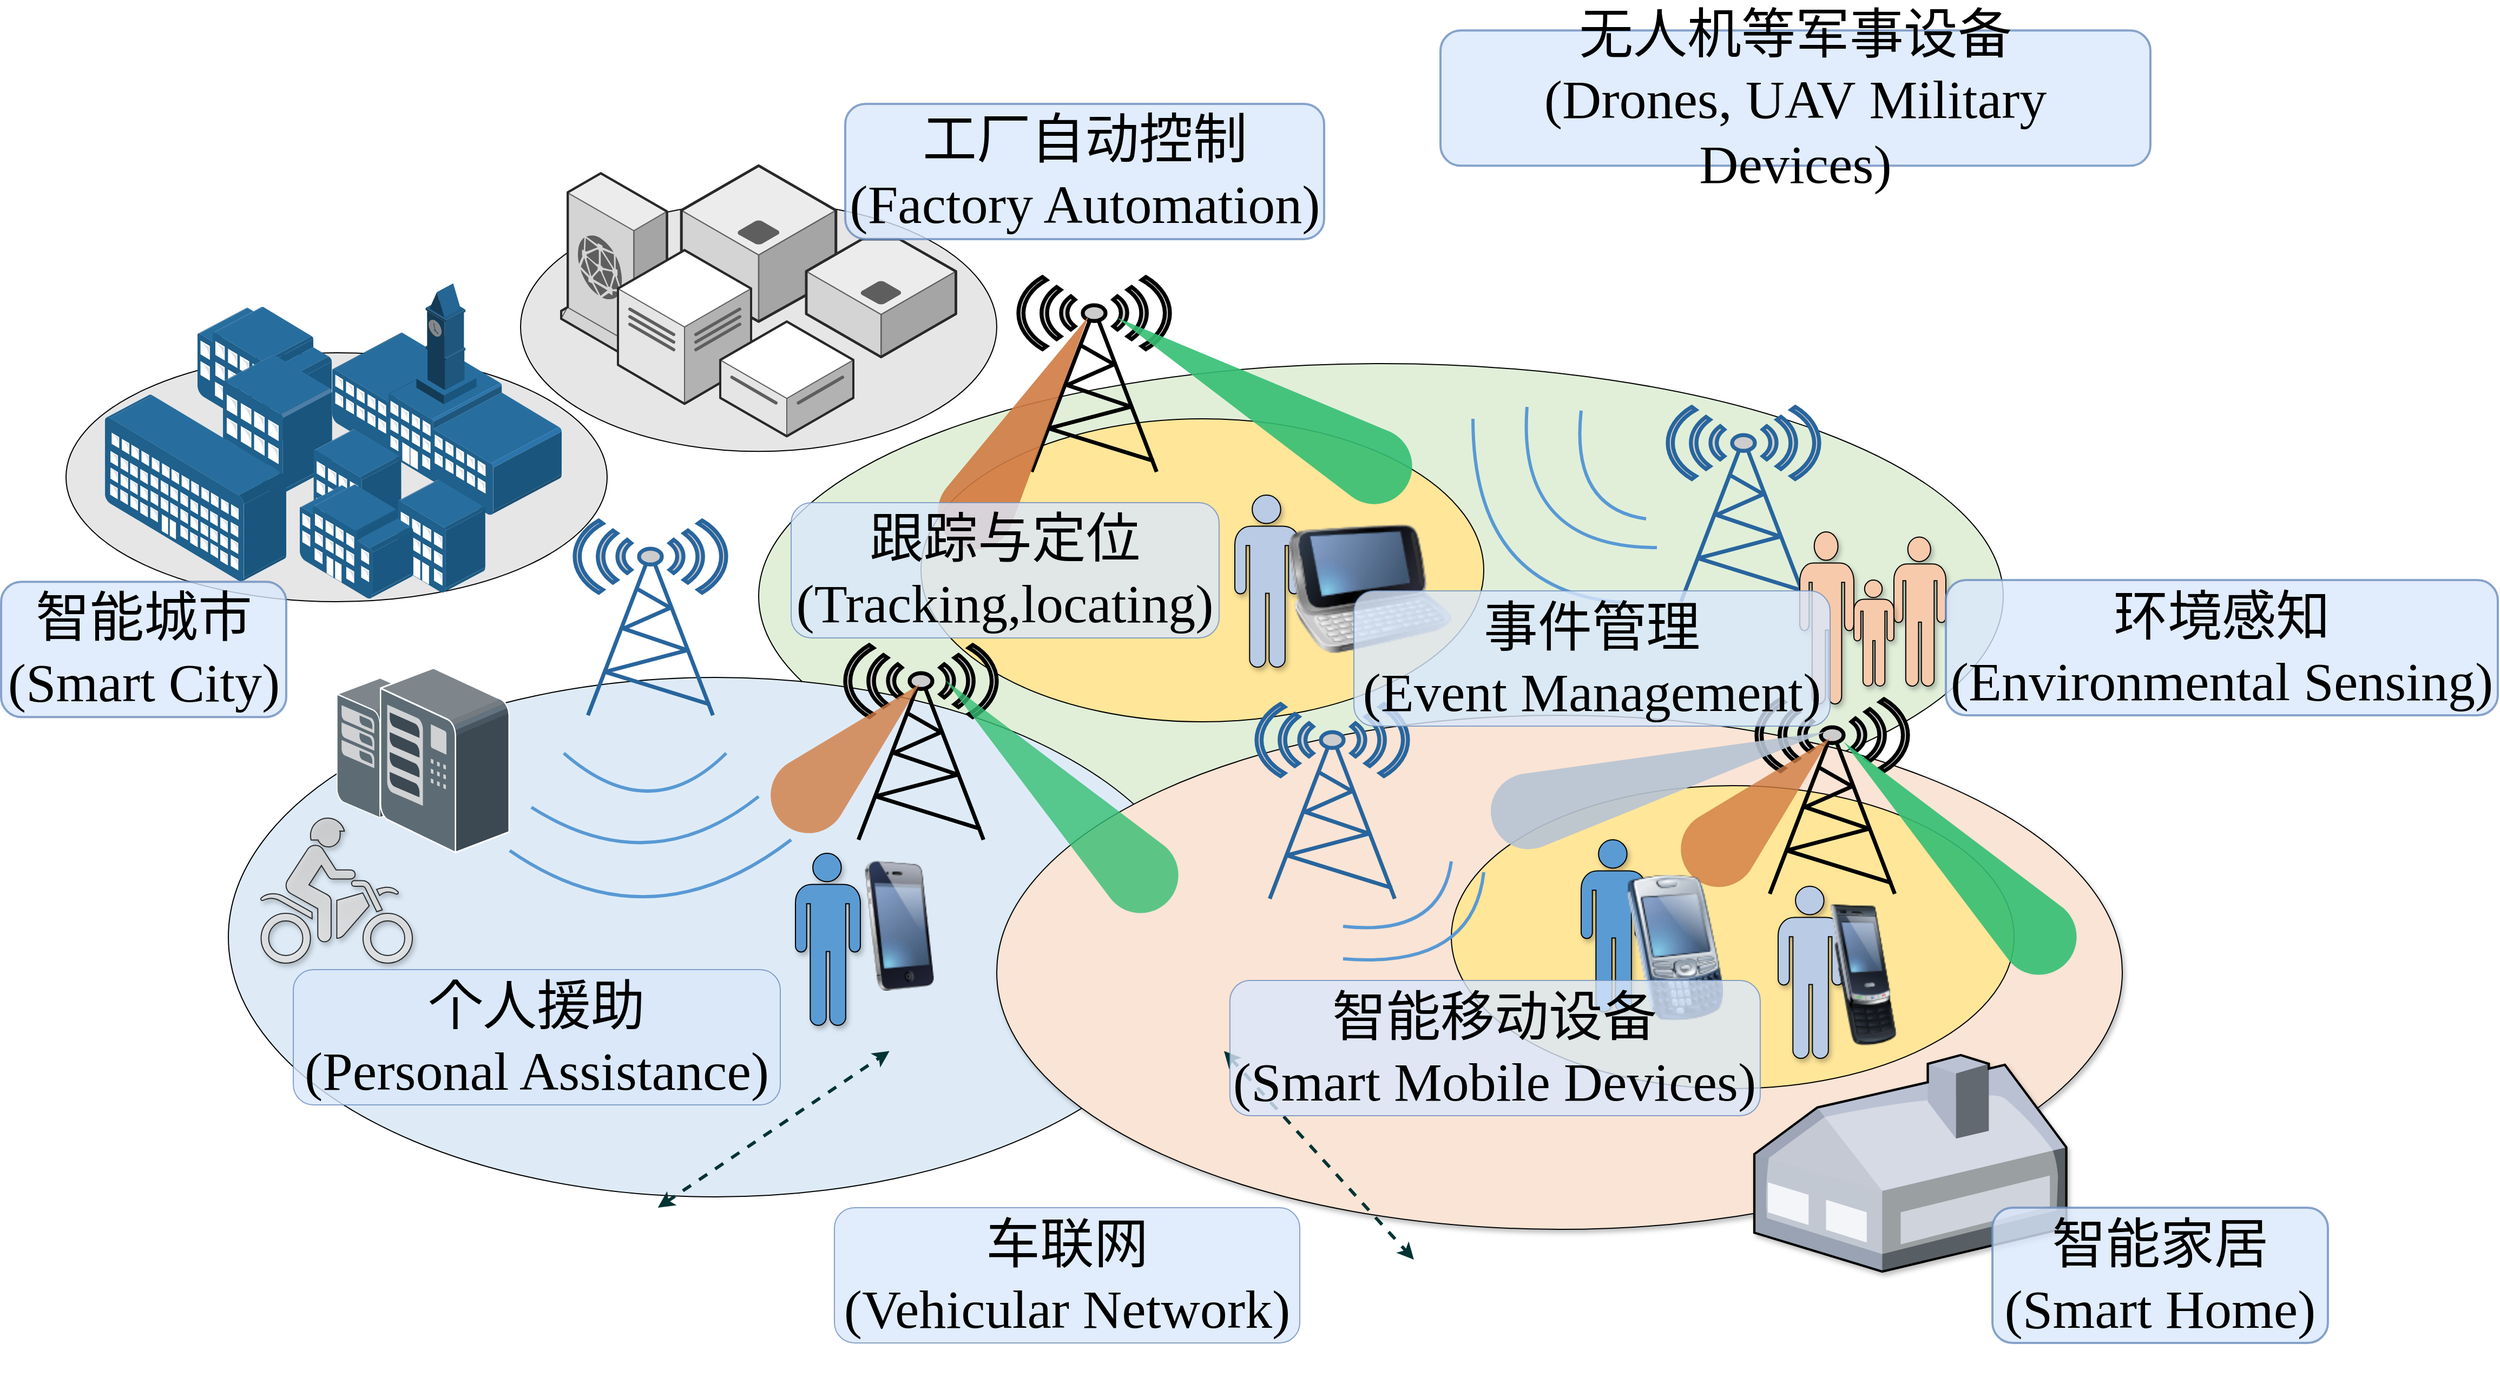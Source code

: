 <mxfile version="20.8.22" type="github">
  <diagram name="第 1 页" id="PWcTi1hLDS-wpYgm-kLf">
    <mxGraphModel dx="2735" dy="1152" grid="1" gridSize="10" guides="1" tooltips="1" connect="1" arrows="1" fold="1" page="1" pageScale="1" pageWidth="827" pageHeight="1169" math="0" shadow="0">
      <root>
        <mxCell id="0" />
        <mxCell id="1" parent="0" />
        <mxCell id="yhP4L-oCL2rmlkjbli4L-100" value="" style="ellipse;whiteSpace=wrap;html=1;rounded=1;strokeColor=#000000;strokeWidth=1;fillColor=#E1EFD9;gradientColor=none;gradientDirection=south;" parent="1" vertex="1">
          <mxGeometry x="350" y="820" width="1150" height="430" as="geometry" />
        </mxCell>
        <mxCell id="yhP4L-oCL2rmlkjbli4L-113" value="" style="ellipse;whiteSpace=wrap;html=1;hachureGap=4;fontFamily=Architects Daughter;fontSource=https%3A%2F%2Ffonts.googleapis.com%2Fcss%3Ffamily%3DArchitects%2BDaughter;fontSize=20;fillColor=#DEEBF7;strokeColor=#000000;strokeWidth=1;movable=1;resizable=1;rotatable=1;deletable=1;editable=1;locked=0;connectable=1;" parent="1" vertex="1">
          <mxGeometry x="-140" y="1110" width="900" height="480" as="geometry" />
        </mxCell>
        <mxCell id="yhP4L-oCL2rmlkjbli4L-152" value="" style="ellipse;whiteSpace=wrap;html=1;shadow=1;sketch=0;strokeColor=#000000;strokeWidth=1;fillColor=#FAE4D5;gradientColor=none;" parent="1" vertex="1">
          <mxGeometry x="570" y="1145" width="1040" height="475" as="geometry" />
        </mxCell>
        <mxCell id="yhP4L-oCL2rmlkjbli4L-28" value="" style="shadow=0;dashed=0;html=1;labelPosition=center;verticalLabelPosition=bottom;verticalAlign=top;align=center;outlineConnect=0;shape=mxgraph.veeam.3d.esx_esxi;rounded=1;" parent="1" vertex="1">
          <mxGeometry x="-40" y="1110" width="80" height="130" as="geometry" />
        </mxCell>
        <mxCell id="yhP4L-oCL2rmlkjbli4L-29" value="" style="shadow=0;dashed=0;html=1;labelPosition=center;verticalLabelPosition=bottom;verticalAlign=top;align=center;outlineConnect=0;shape=mxgraph.veeam.3d.tape_library;rounded=1;" parent="1" vertex="1">
          <mxGeometry y="1100.5" width="120" height="172" as="geometry" />
        </mxCell>
        <mxCell id="yhP4L-oCL2rmlkjbli4L-58" value="" style="group" parent="1" vertex="1" connectable="0">
          <mxGeometry x="130" y="637.14" width="742.5" height="264" as="geometry" />
        </mxCell>
        <mxCell id="yhP4L-oCL2rmlkjbli4L-48" value="" style="ellipse;whiteSpace=wrap;html=1;fillColor=#E6E6E6;rounded=1;" parent="yhP4L-oCL2rmlkjbli4L-58" vertex="1">
          <mxGeometry y="34" width="440" height="230" as="geometry" />
        </mxCell>
        <mxCell id="yhP4L-oCL2rmlkjbli4L-51" value="" style="verticalLabelPosition=bottom;html=1;verticalAlign=top;strokeWidth=1;align=center;outlineConnect=0;dashed=0;outlineConnect=0;shape=mxgraph.aws3d.cloudfront;fillColor=#ECECEC;strokeColor=#5E5E5E;aspect=fixed;rounded=1;" parent="yhP4L-oCL2rmlkjbli4L-58" vertex="1">
          <mxGeometry x="37.5" y="7" width="103.8" height="169.8" as="geometry" />
        </mxCell>
        <mxCell id="yhP4L-oCL2rmlkjbli4L-25" value="" style="verticalLabelPosition=bottom;html=1;verticalAlign=top;strokeWidth=1;align=center;outlineConnect=0;dashed=0;outlineConnect=0;shape=mxgraph.aws3d.application_server;fillColor=#ECECEC;strokeColor=#5E5E5E;aspect=fixed;rounded=1;" parent="yhP4L-oCL2rmlkjbli4L-58" vertex="1">
          <mxGeometry x="148.58" width="142.84" height="144" as="geometry" />
        </mxCell>
        <mxCell id="yhP4L-oCL2rmlkjbli4L-54" value="" style="verticalLabelPosition=bottom;html=1;verticalAlign=top;strokeWidth=1;align=center;outlineConnect=0;dashed=0;outlineConnect=0;shape=mxgraph.aws3d.instance;fillColor=#ECECEC;strokeColor=#5E5E5E;aspect=fixed;rounded=1;" parent="yhP4L-oCL2rmlkjbli4L-58" vertex="1">
          <mxGeometry x="264" y="67.8" width="138.22" height="109" as="geometry" />
        </mxCell>
        <mxCell id="yhP4L-oCL2rmlkjbli4L-27" value="" style="verticalLabelPosition=bottom;html=1;verticalAlign=top;strokeWidth=1;align=center;outlineConnect=0;dashed=0;outlineConnect=0;shape=mxgraph.aws3d.dataCenter;strokeColor=#5E5E5E;aspect=fixed;rounded=1;" parent="yhP4L-oCL2rmlkjbli4L-58" vertex="1">
          <mxGeometry x="90" y="78" width="123" height="142" as="geometry" />
        </mxCell>
        <mxCell id="yhP4L-oCL2rmlkjbli4L-32" value="" style="verticalLabelPosition=bottom;html=1;verticalAlign=top;strokeWidth=1;align=center;outlineConnect=0;dashed=0;outlineConnect=0;shape=mxgraph.aws3d.dataServer;strokeColor=#5E5E5E;aspect=fixed;rounded=1;" parent="yhP4L-oCL2rmlkjbli4L-58" vertex="1">
          <mxGeometry x="184.5" y="144" width="123" height="106" as="geometry" />
        </mxCell>
        <mxCell id="yhP4L-oCL2rmlkjbli4L-167" value="&lt;div style=&quot;font-size: 50px;&quot;&gt;&lt;font style=&quot;font-size: 50px;&quot; face=&quot;宋体&quot;&gt;&lt;font style=&quot;font-size: 50px;&quot;&gt;&lt;font style=&quot;font-size: 50px;&quot;&gt;工厂自动控制&lt;/font&gt;&lt;/font&gt;&lt;/font&gt;&lt;/div&gt;&lt;div style=&quot;font-size: 50px;&quot;&gt;&lt;span style=&quot;background-color: initial;&quot;&gt;&lt;font style=&quot;font-size: 50px;&quot; face=&quot;Times New Roman&quot;&gt;(Factory Automation)&lt;/font&gt;&lt;/span&gt;&lt;/div&gt;" style="rounded=1;whiteSpace=wrap;html=1;shadow=0;sketch=0;strokeColor=#6c8ebf;strokeWidth=2;fontFamily=Noto Serif Simplified Chinese;fontSize=30;fillColor=#dae8fc;fontSource=https%3A%2F%2Ffonts.googleapis.com%2Fcss%3Ffamily%3DNoto%2BSerif%2BSimplified%2BChinese;fontStyle=0;opacity=80;" parent="yhP4L-oCL2rmlkjbli4L-58" vertex="1">
          <mxGeometry x="300" y="-57.2" width="442.5" height="125" as="geometry" />
        </mxCell>
        <mxCell id="yhP4L-oCL2rmlkjbli4L-59" value="" style="group" parent="1" vertex="1" connectable="0">
          <mxGeometry x="-290" y="745.7" width="500" height="400.9" as="geometry" />
        </mxCell>
        <mxCell id="yhP4L-oCL2rmlkjbli4L-56" value="" style="ellipse;whiteSpace=wrap;html=1;rounded=1;strokeColor=#000000;fillColor=#E6E6E6;" parent="yhP4L-oCL2rmlkjbli4L-59" vertex="1">
          <mxGeometry y="64.3" width="500" height="230" as="geometry" />
        </mxCell>
        <mxCell id="yhP4L-oCL2rmlkjbli4L-36" value="" style="points=[];aspect=fixed;html=1;align=center;shadow=0;dashed=0;image;image=img/lib/allied_telesis/buildings/Large_Building.svg;imageBackground=none;rounded=1;imageBorder=none;" parent="yhP4L-oCL2rmlkjbli4L-59" vertex="1">
          <mxGeometry x="121" y="21.65" width="125" height="125" as="geometry" />
        </mxCell>
        <mxCell id="yhP4L-oCL2rmlkjbli4L-37" value="" style="points=[];aspect=fixed;html=1;align=center;shadow=0;dashed=0;image;image=img/lib/allied_telesis/buildings/School_Building.svg;rounded=1;imageBorder=none;" parent="yhP4L-oCL2rmlkjbli4L-59" vertex="1">
          <mxGeometry x="246" width="211.99" height="214.3" as="geometry" />
        </mxCell>
        <mxCell id="yhP4L-oCL2rmlkjbli4L-38" value="" style="points=[];aspect=fixed;html=1;align=center;shadow=0;dashed=0;image;image=img/lib/allied_telesis/buildings/Medium_Business_Building.svg;rounded=1;" parent="yhP4L-oCL2rmlkjbli4L-59" vertex="1">
          <mxGeometry x="144.88" y="65.94" width="101.12" height="130.01" as="geometry" />
        </mxCell>
        <mxCell id="yhP4L-oCL2rmlkjbli4L-39" value="" style="points=[];aspect=fixed;html=1;align=center;shadow=0;dashed=0;image;image=img/lib/allied_telesis/buildings/Building_Cluster.svg;rounded=1;" parent="yhP4L-oCL2rmlkjbli4L-59" vertex="1">
          <mxGeometry x="216" y="134.62" width="171.46" height="157.03" as="geometry" />
        </mxCell>
        <mxCell id="yhP4L-oCL2rmlkjbli4L-50" value="" style="points=[];aspect=fixed;html=1;align=center;shadow=0;dashed=0;image;image=img/lib/allied_telesis/buildings/Long_Building.svg;strokeColor=#973030;fillColor=#B3B3B3;rounded=1;" parent="yhP4L-oCL2rmlkjbli4L-59" vertex="1">
          <mxGeometry x="36" y="102.79" width="167.5" height="173.11" as="geometry" />
        </mxCell>
        <mxCell id="6JfGYCsTvDvtLm0d_UtY-6" value="&lt;div style=&quot;font-size: 50px;&quot;&gt;&lt;font style=&quot;font-size: 50px;&quot; face=&quot;宋体&quot;&gt;&lt;font style=&quot;font-size: 50px;&quot;&gt;&lt;font style=&quot;font-size: 50px;&quot;&gt;智能城市&lt;/font&gt;&lt;/font&gt;&lt;/font&gt;&lt;/div&gt;&lt;div style=&quot;font-size: 50px;&quot;&gt;&lt;span style=&quot;background-color: initial; font-size: 50px;&quot;&gt;&lt;font style=&quot;font-size: 50px;&quot; face=&quot;Times New Roman&quot;&gt;(Smart City)&lt;/font&gt;&lt;/span&gt;&lt;/div&gt;" style="rounded=1;whiteSpace=wrap;html=1;shadow=0;sketch=0;strokeColor=#6c8ebf;strokeWidth=2;fontFamily=Noto Serif Simplified Chinese;fontSize=50;fillColor=#dae8fc;fontSource=https%3A%2F%2Ffonts.googleapis.com%2Fcss%3Ffamily%3DNoto%2BSerif%2BSimplified%2BChinese;fontStyle=0;opacity=80;" parent="yhP4L-oCL2rmlkjbli4L-59" vertex="1">
          <mxGeometry x="-60" y="275.9" width="263.5" height="125" as="geometry" />
        </mxCell>
        <mxCell id="yhP4L-oCL2rmlkjbli4L-101" value="" style="fontColor=#0066CC;verticalAlign=top;verticalLabelPosition=bottom;labelPosition=center;align=center;html=1;outlineConnect=0;fillColor=#CCCCCC;strokeColor=#28659D;gradientColor=none;gradientDirection=north;strokeWidth=2;shape=mxgraph.networks.radio_tower;rounded=1;" parent="1" vertex="1">
          <mxGeometry x="180" y="965" width="140" height="180" as="geometry" />
        </mxCell>
        <mxCell id="yhP4L-oCL2rmlkjbli4L-115" value="" style="endArrow=none;html=1;curved=1;strokeWidth=3;strokeColor=#5899D4;" parent="1" edge="1">
          <mxGeometry width="50" height="50" relative="1" as="geometry">
            <mxPoint x="170" y="1180" as="sourcePoint" />
            <mxPoint x="320" y="1180" as="targetPoint" />
            <Array as="points">
              <mxPoint x="250" y="1250" />
            </Array>
          </mxGeometry>
        </mxCell>
        <mxCell id="yhP4L-oCL2rmlkjbli4L-116" value="" style="endArrow=none;html=1;curved=1;strokeWidth=3;strokeColor=#5899D4;" parent="1" edge="1">
          <mxGeometry width="50" height="50" relative="1" as="geometry">
            <mxPoint x="140" y="1230" as="sourcePoint" />
            <mxPoint x="350" y="1220" as="targetPoint" />
            <Array as="points">
              <mxPoint x="250" y="1300" />
            </Array>
          </mxGeometry>
        </mxCell>
        <mxCell id="yhP4L-oCL2rmlkjbli4L-117" value="" style="endArrow=none;html=1;curved=1;strokeWidth=3;strokeColor=#5899D4;" parent="1" edge="1">
          <mxGeometry width="50" height="50" relative="1" as="geometry">
            <mxPoint x="120" y="1270" as="sourcePoint" />
            <mxPoint x="380" y="1260" as="targetPoint" />
            <Array as="points">
              <mxPoint x="250" y="1360" />
            </Array>
          </mxGeometry>
        </mxCell>
        <mxCell id="yhP4L-oCL2rmlkjbli4L-60" value="" style="ellipse;whiteSpace=wrap;html=1;rounded=1;strokeColor=#000000;fillColor=#FFE699;strokeWidth=1;" parent="1" vertex="1">
          <mxGeometry x="500" y="871" width="520" height="280" as="geometry" />
        </mxCell>
        <mxCell id="yhP4L-oCL2rmlkjbli4L-61" value="" style="fontColor=#0066CC;verticalAlign=top;verticalLabelPosition=bottom;labelPosition=center;align=center;html=1;outlineConnect=0;fillColor=#CCCCCC;strokeColor=#000000;gradientColor=none;gradientDirection=north;strokeWidth=2;shape=mxgraph.networks.radio_tower;rounded=1;" parent="1" vertex="1">
          <mxGeometry x="590" y="740" width="140" height="180" as="geometry" />
        </mxCell>
        <mxCell id="yhP4L-oCL2rmlkjbli4L-73" value="" style="verticalLabelPosition=bottom;verticalAlign=top;html=1;shape=mxgraph.basic.drop;rounded=1;strokeColor=none;strokeWidth=3;fillColor=#35BF74;opacity=90;rotation=-60;" parent="1" vertex="1">
          <mxGeometry x="780" y="700" width="70" height="309.79" as="geometry" />
        </mxCell>
        <mxCell id="yhP4L-oCL2rmlkjbli4L-74" value="" style="verticalLabelPosition=bottom;verticalAlign=top;html=1;shape=mxgraph.basic.drop;rounded=1;strokeColor=none;strokeWidth=3;fillColor=#D17C43;opacity=90;rotation=30;" parent="1" vertex="1">
          <mxGeometry x="559" y="760" width="70" height="243.47" as="geometry" />
        </mxCell>
        <mxCell id="yhP4L-oCL2rmlkjbli4L-35" value="" style="shape=mxgraph.signs.people.man_1;html=1;pointerEvents=1;fillColor=#5B9BD4;strokeColor=default;verticalLabelPosition=bottom;verticalAlign=top;align=center;rounded=1;gradientColor=none;gradientDirection=south;shadow=1;" parent="1" vertex="1">
          <mxGeometry x="384" y="1272.5" width="60" height="159" as="geometry" />
        </mxCell>
        <mxCell id="yhP4L-oCL2rmlkjbli4L-90" value="" style="endArrow=none;html=1;curved=1;strokeWidth=3;strokeColor=#5899D4;" parent="1" edge="1">
          <mxGeometry width="50" height="50" relative="1" as="geometry">
            <mxPoint x="1150" y="1041" as="sourcePoint" />
            <mxPoint x="1010" y="871" as="targetPoint" />
            <Array as="points">
              <mxPoint x="1010" y="1031" />
            </Array>
          </mxGeometry>
        </mxCell>
        <mxCell id="yhP4L-oCL2rmlkjbli4L-89" value="" style="endArrow=none;html=1;curved=1;strokeWidth=3;strokeColor=#5899D4;" parent="1" edge="1">
          <mxGeometry width="50" height="50" relative="1" as="geometry">
            <mxPoint x="1180" y="990" as="sourcePoint" />
            <mxPoint x="1060" y="860" as="targetPoint" />
            <Array as="points">
              <mxPoint x="1050" y="990" />
            </Array>
          </mxGeometry>
        </mxCell>
        <mxCell id="yhP4L-oCL2rmlkjbli4L-14" value="" style="shape=image;html=1;verticalAlign=top;verticalLabelPosition=bottom;labelBackgroundColor=#ffffff;imageAspect=0;aspect=fixed;image=https://cdn1.iconfinder.com/data/icons/vehicle-37/24/Drone-128.png;rounded=1;" parent="1" vertex="1">
          <mxGeometry x="1147" y="684" width="187" height="187" as="geometry" />
        </mxCell>
        <mxCell id="yhP4L-oCL2rmlkjbli4L-77" value="" style="fontColor=#0066CC;verticalAlign=top;verticalLabelPosition=bottom;labelPosition=center;align=center;html=1;outlineConnect=0;fillColor=#CCCCCC;strokeColor=#28659D;gradientColor=none;gradientDirection=north;strokeWidth=2;shape=mxgraph.networks.radio_tower;rounded=1;" parent="1" vertex="1">
          <mxGeometry x="1190" y="860" width="140" height="180" as="geometry" />
        </mxCell>
        <mxCell id="yhP4L-oCL2rmlkjbli4L-88" value="" style="endArrow=none;html=1;curved=1;strokeWidth=3;strokeColor=#5899D4;" parent="1" edge="1">
          <mxGeometry width="50" height="50" relative="1" as="geometry">
            <mxPoint x="1170" y="963.47" as="sourcePoint" />
            <mxPoint x="1110" y="863.47" as="targetPoint" />
            <Array as="points">
              <mxPoint x="1100" y="953.47" />
            </Array>
          </mxGeometry>
        </mxCell>
        <mxCell id="yhP4L-oCL2rmlkjbli4L-119" value="" style="shape=mxgraph.signs.people.man_1;html=1;pointerEvents=1;fillColor=#BACCE5;strokeColor=default;verticalLabelPosition=bottom;verticalAlign=top;align=center;rounded=1;gradientColor=none;gradientDirection=south;shadow=1;" parent="1" vertex="1">
          <mxGeometry x="790" y="941.5" width="60" height="159" as="geometry" />
        </mxCell>
        <mxCell id="yhP4L-oCL2rmlkjbli4L-120" value="" style="fontColor=#0066CC;verticalAlign=top;verticalLabelPosition=bottom;labelPosition=center;align=center;html=1;outlineConnect=0;fillColor=#CCCCCC;strokeColor=#000000;gradientColor=none;gradientDirection=north;strokeWidth=2;shape=mxgraph.networks.radio_tower;rounded=1;" parent="1" vertex="1">
          <mxGeometry x="430" y="1080" width="140" height="180" as="geometry" />
        </mxCell>
        <mxCell id="yhP4L-oCL2rmlkjbli4L-121" value="" style="verticalLabelPosition=bottom;verticalAlign=top;html=1;shape=mxgraph.basic.drop;rounded=1;strokeColor=none;strokeWidth=3;fillColor=#35BF74;opacity=80;rotation=-45;" parent="1" vertex="1">
          <mxGeometry x="590" y="1070" width="70" height="290" as="geometry" />
        </mxCell>
        <mxCell id="yhP4L-oCL2rmlkjbli4L-122" value="" style="verticalLabelPosition=bottom;verticalAlign=top;html=1;shape=mxgraph.basic.drop;rounded=1;strokeColor=none;strokeWidth=3;fillColor=#D17C43;opacity=80;rotation=45;" parent="1" vertex="1">
          <mxGeometry x="400" y="1090" width="70" height="180" as="geometry" />
        </mxCell>
        <mxCell id="yhP4L-oCL2rmlkjbli4L-123" value="" style="shape=mxgraph.signs.sports.dirt_bike;html=1;pointerEvents=1;fillColor=#CCCCCC;strokeColor=default;verticalLabelPosition=bottom;verticalAlign=top;align=center;shadow=1;opacity=80;rounded=1;gradientColor=#E6E6E6;gradientDirection=south;" parent="1" vertex="1">
          <mxGeometry x="-110" y="1240" width="140" height="134" as="geometry" />
        </mxCell>
        <mxCell id="yhP4L-oCL2rmlkjbli4L-130" value="" style="shape=image;html=1;verticalAlign=top;verticalLabelPosition=bottom;labelBackgroundColor=#ffffff;imageAspect=0;aspect=fixed;image=https://cdn3.iconfinder.com/data/icons/weather-free-1/32/Weather_Free_Filled_Outline_weather-cloud-drizzel-rain-128.png;shadow=1;strokeColor=#003333;opacity=80;" parent="1" vertex="1">
          <mxGeometry x="1710" y="801.16" width="188" height="188" as="geometry" />
        </mxCell>
        <mxCell id="yhP4L-oCL2rmlkjbli4L-131" value="" style="fontColor=#0066CC;verticalAlign=top;verticalLabelPosition=bottom;labelPosition=center;align=center;html=1;outlineConnect=0;fillColor=#CCCCCC;strokeColor=#28659D;gradientColor=none;gradientDirection=north;strokeWidth=2;shape=mxgraph.networks.radio_tower;rounded=1;" parent="1" vertex="1">
          <mxGeometry x="810" y="1134.5" width="140" height="180" as="geometry" />
        </mxCell>
        <mxCell id="yhP4L-oCL2rmlkjbli4L-132" value="" style="endArrow=none;html=1;strokeColor=#5899D4;strokeWidth=3;curved=1;" parent="1" edge="1">
          <mxGeometry width="50" height="50" relative="1" as="geometry">
            <mxPoint x="890" y="1340" as="sourcePoint" />
            <mxPoint x="990" y="1280" as="targetPoint" />
            <Array as="points">
              <mxPoint x="980" y="1350" />
            </Array>
          </mxGeometry>
        </mxCell>
        <mxCell id="yhP4L-oCL2rmlkjbli4L-134" value="" style="ellipse;whiteSpace=wrap;html=1;rounded=1;strokeColor=#000000;fillColor=#FFE699;strokeWidth=1;" parent="1" vertex="1">
          <mxGeometry x="990" y="1210" width="520" height="280" as="geometry" />
        </mxCell>
        <mxCell id="yhP4L-oCL2rmlkjbli4L-135" value="" style="fontColor=#0066CC;verticalAlign=top;verticalLabelPosition=bottom;labelPosition=center;align=center;html=1;outlineConnect=0;fillColor=#CCCCCC;strokeColor=#000000;gradientColor=none;gradientDirection=north;strokeWidth=2;shape=mxgraph.networks.radio_tower;rounded=1;" parent="1" vertex="1">
          <mxGeometry x="1272" y="1130" width="140" height="180" as="geometry" />
        </mxCell>
        <mxCell id="yhP4L-oCL2rmlkjbli4L-136" value="" style="verticalLabelPosition=bottom;verticalAlign=top;html=1;shape=mxgraph.basic.drop;rounded=1;strokeColor=none;strokeWidth=3;fillColor=#35BF74;opacity=90;rotation=-45;" parent="1" vertex="1">
          <mxGeometry x="1420" y="1126.96" width="70" height="290" as="geometry" />
        </mxCell>
        <mxCell id="yhP4L-oCL2rmlkjbli4L-137" value="" style="verticalLabelPosition=bottom;verticalAlign=top;html=1;shape=mxgraph.basic.drop;rounded=1;strokeColor=none;strokeWidth=3;fillColor=#D17C43;opacity=80;rotation=45;" parent="1" vertex="1">
          <mxGeometry x="1241" y="1139.79" width="70" height="180" as="geometry" />
        </mxCell>
        <mxCell id="yhP4L-oCL2rmlkjbli4L-138" value="" style="verticalLabelPosition=bottom;verticalAlign=top;html=1;shape=mxgraph.basic.drop;rounded=1;strokeColor=none;strokeWidth=3;fillColor=#B7C5D3;opacity=90;rotation=75;" parent="1" vertex="1">
          <mxGeometry x="1146.77" y="1042" width="70" height="319" as="geometry" />
        </mxCell>
        <mxCell id="yhP4L-oCL2rmlkjbli4L-140" value="" style="endArrow=none;html=1;strokeColor=#5899D4;strokeWidth=3;curved=1;" parent="1" edge="1">
          <mxGeometry width="50" height="50" relative="1" as="geometry">
            <mxPoint x="890" y="1370" as="sourcePoint" />
            <mxPoint x="1020" y="1290" as="targetPoint" />
            <Array as="points">
              <mxPoint x="1010" y="1380" />
            </Array>
          </mxGeometry>
        </mxCell>
        <mxCell id="yhP4L-oCL2rmlkjbli4L-141" value="" style="shape=mxgraph.signs.people.man_1;html=1;pointerEvents=1;fillColor=#5B9BD4;strokeColor=default;verticalLabelPosition=bottom;verticalAlign=top;align=center;rounded=1;gradientColor=none;gradientDirection=south;shadow=1;" parent="1" vertex="1">
          <mxGeometry x="1110" y="1260" width="60" height="159" as="geometry" />
        </mxCell>
        <mxCell id="yhP4L-oCL2rmlkjbli4L-142" value="" style="shape=mxgraph.signs.people.man_1;html=1;pointerEvents=1;fillColor=#BACCE5;strokeColor=default;verticalLabelPosition=bottom;verticalAlign=top;align=center;rounded=1;gradientColor=none;gradientDirection=south;shadow=1;" parent="1" vertex="1">
          <mxGeometry x="1292" y="1303" width="60" height="159" as="geometry" />
        </mxCell>
        <mxCell id="yhP4L-oCL2rmlkjbli4L-97" value="" style="shape=mxgraph.signs.people.man_1;html=1;pointerEvents=1;fillColor=#F7CAAC;strokeColor=default;verticalLabelPosition=bottom;verticalAlign=top;align=center;rounded=1;strokeWidth=1;gradientColor=none;gradientDirection=south;shadow=1;" parent="1" vertex="1">
          <mxGeometry x="1312" y="975.5" width="50" height="159" as="geometry" />
        </mxCell>
        <mxCell id="yhP4L-oCL2rmlkjbli4L-45" value="" style="image;html=1;image=img/lib/clip_art/telecommunication/Palm_Treo_128x128.png;fillColor=#3333FF;rounded=1;" parent="1" vertex="1">
          <mxGeometry x="1152" y="1290" width="89" height="140" as="geometry" />
        </mxCell>
        <mxCell id="yhP4L-oCL2rmlkjbli4L-44" value="" style="image;html=1;image=img/lib/clip_art/telecommunication/Cellphone_128x128.png;fillColor=#3333FF;rounded=1;" parent="1" vertex="1">
          <mxGeometry x="1312" y="1319.79" width="118" height="130" as="geometry" />
        </mxCell>
        <mxCell id="yhP4L-oCL2rmlkjbli4L-146" value="" style="shape=image;html=1;verticalAlign=top;verticalLabelPosition=bottom;labelBackgroundColor=#ffffff;imageAspect=0;aspect=fixed;image=https://cdn1.iconfinder.com/data/icons/cars-01-1/512/sportcar-128.png;shadow=1;sketch=0;strokeColor=#33001A;strokeWidth=1;fillColor=#007FFF;gradientColor=none;clipPath=inset(39.84% 0% 25% 0%);" parent="1" vertex="1">
          <mxGeometry x="880.44" y="1648" width="300" height="105.469" as="geometry" />
        </mxCell>
        <mxCell id="yhP4L-oCL2rmlkjbli4L-147" value="" style="shape=image;html=1;verticalAlign=top;verticalLabelPosition=bottom;labelBackgroundColor=#ffffff;imageAspect=0;aspect=fixed;image=https://cdn1.iconfinder.com/data/icons/cars-01-1/512/lada_2104-128.png;shadow=1;sketch=0;strokeColor=#33001A;strokeWidth=1;fillColor=#007FFF;gradientColor=none;clipPath=inset(31.25% 0% 26.56% 0%);" parent="1" vertex="1">
          <mxGeometry x="470.88" y="1390" width="309.12" height="130.41" as="geometry" />
        </mxCell>
        <mxCell id="yhP4L-oCL2rmlkjbli4L-154" value="" style="endArrow=classic;startArrow=classic;html=1;strokeColor=#003333;strokeWidth=3;curved=1;exitX=0.5;exitY=0;exitDx=0;exitDy=0;entryX=0;entryY=0.5;entryDx=0;entryDy=0;dashed=1;" parent="1" source="yhP4L-oCL2rmlkjbli4L-148" target="yhP4L-oCL2rmlkjbli4L-147" edge="1">
          <mxGeometry width="50" height="50" relative="1" as="geometry">
            <mxPoint x="970" y="1450" as="sourcePoint" />
            <mxPoint x="1020" y="1400" as="targetPoint" />
          </mxGeometry>
        </mxCell>
        <mxCell id="yhP4L-oCL2rmlkjbli4L-155" value="" style="endArrow=classic;startArrow=classic;html=1;strokeColor=#003333;strokeWidth=3;curved=1;exitX=1;exitY=0.5;exitDx=0;exitDy=0;entryX=0.25;entryY=0;entryDx=0;entryDy=0;dashed=1;" parent="1" source="yhP4L-oCL2rmlkjbli4L-147" target="yhP4L-oCL2rmlkjbli4L-146" edge="1">
          <mxGeometry width="50" height="50" relative="1" as="geometry">
            <mxPoint x="970" y="1450" as="sourcePoint" />
            <mxPoint x="1020" y="1400" as="targetPoint" />
          </mxGeometry>
        </mxCell>
        <mxCell id="yhP4L-oCL2rmlkjbli4L-148" value="" style="shape=image;html=1;verticalAlign=top;verticalLabelPosition=bottom;labelBackgroundColor=#ffffff;imageAspect=0;aspect=fixed;image=https://cdn1.iconfinder.com/data/icons/cars-01-1/512/car-128.png;shadow=1;sketch=0;strokeColor=#33001A;strokeWidth=1;fillColor=#007FFF;gradientColor=none;clipPath=inset(35.16% 0% 25% 0%);" parent="1" vertex="1">
          <mxGeometry x="93.73" y="1600" width="326.27" height="130" as="geometry" />
        </mxCell>
        <mxCell id="yhP4L-oCL2rmlkjbli4L-164" value="" style="verticalLabelPosition=bottom;sketch=0;aspect=fixed;html=1;verticalAlign=top;strokeColor=none;align=center;outlineConnect=0;shape=mxgraph.citrix.home_office;shadow=1;strokeWidth=2;fillColor=#003333;gradientColor=none;" parent="1" vertex="1">
          <mxGeometry x="1270" y="1459" width="288.3" height="200" as="geometry" />
        </mxCell>
        <mxCell id="6JfGYCsTvDvtLm0d_UtY-1" value="" style="shape=mxgraph.signs.people.man_1;html=1;pointerEvents=1;fillColor=#F7CAAC;strokeColor=default;verticalLabelPosition=bottom;verticalAlign=top;align=center;shadow=1;" parent="1" vertex="1">
          <mxGeometry x="1399" y="980.21" width="48" height="137.79" as="geometry" />
        </mxCell>
        <mxCell id="6JfGYCsTvDvtLm0d_UtY-2" value="" style="shape=mxgraph.signs.people.man_1;html=1;pointerEvents=1;fillColor=#F7CAAC;strokeColor=default;verticalLabelPosition=bottom;verticalAlign=top;align=center;shadow=1;" parent="1" vertex="1">
          <mxGeometry x="1362" y="1020" width="37" height="98" as="geometry" />
        </mxCell>
        <mxCell id="yhP4L-oCL2rmlkjbli4L-21" value="" style="image;html=1;image=img/lib/clip_art/telecommunication/iPhone_128x128.png;rounded=1;" parent="1" vertex="1">
          <mxGeometry x="420" y="1279.5" width="120" height="120" as="geometry" />
        </mxCell>
        <mxCell id="yhP4L-oCL2rmlkjbli4L-46" value="" style="image;html=1;image=img/lib/clip_art/telecommunication/HTC_smartphone_128x128.png;fillColor=#3333FF;rounded=1;" parent="1" vertex="1">
          <mxGeometry x="840" y="955.01" width="150" height="145.49" as="geometry" />
        </mxCell>
        <mxCell id="6JfGYCsTvDvtLm0d_UtY-5" value="&lt;font style=&quot;font-size: 50px;&quot;&gt;&lt;font style=&quot;font-size: 50px;&quot; face=&quot;宋体&quot;&gt;个人援助&lt;br&gt;&lt;/font&gt;&lt;font style=&quot;font-size: 50px;&quot; face=&quot;Times New Roman&quot;&gt;(Personal Assistance)&lt;/font&gt;&lt;br&gt;&lt;/font&gt;" style="rounded=1;whiteSpace=wrap;html=1;shadow=0;sketch=0;strokeColor=#6c8ebf;strokeWidth=1;fillColor=#dae8fc;opacity=80;" parent="1" vertex="1">
          <mxGeometry x="-80" y="1380" width="450" height="125" as="geometry" />
        </mxCell>
        <mxCell id="6JfGYCsTvDvtLm0d_UtY-9" value="&lt;div style=&quot;font-size: 50px;&quot;&gt;&lt;font style=&quot;font-size: 50px;&quot; face=&quot;宋体&quot;&gt;&lt;font style=&quot;font-size: 50px;&quot;&gt;&lt;font style=&quot;font-size: 50px;&quot;&gt;智能家居&lt;/font&gt;&lt;/font&gt;&lt;/font&gt;&lt;/div&gt;&lt;div style=&quot;font-size: 50px;&quot;&gt;&lt;span style=&quot;background-color: initial;&quot;&gt;&lt;font style=&quot;font-size: 50px;&quot; face=&quot;Times New Roman&quot;&gt;(Smart Home)&lt;/font&gt;&lt;/span&gt;&lt;/div&gt;" style="rounded=1;whiteSpace=wrap;html=1;shadow=0;sketch=0;strokeColor=#6c8ebf;strokeWidth=2;fontFamily=Noto Serif Simplified Chinese;fontSize=30;fillColor=#dae8fc;fontSource=https%3A%2F%2Ffonts.googleapis.com%2Fcss%3Ffamily%3DNoto%2BSerif%2BSimplified%2BChinese;fontStyle=0;opacity=80;" parent="1" vertex="1">
          <mxGeometry x="1490" y="1600" width="310" height="125" as="geometry" />
        </mxCell>
        <mxCell id="6JfGYCsTvDvtLm0d_UtY-11" value="&lt;div style=&quot;font-size: 50px;&quot;&gt;&lt;font style=&quot;font-size: 50px;&quot; face=&quot;宋体&quot;&gt;环境感知&lt;/font&gt;&lt;/div&gt;&lt;div style=&quot;font-size: 50px;&quot;&gt;&lt;font style=&quot;font-size: 50px;&quot; face=&quot;Times New Roman&quot;&gt;(Environmental Sensing)&lt;/font&gt;&lt;/div&gt;" style="rounded=1;whiteSpace=wrap;html=1;shadow=0;sketch=0;strokeColor=#6c8ebf;strokeWidth=2;fontFamily=Noto Serif Simplified Chinese;fontSize=30;fillColor=#dae8fc;fontSource=https%3A%2F%2Ffonts.googleapis.com%2Fcss%3Ffamily%3DNoto%2BSerif%2BSimplified%2BChinese;fontStyle=0;opacity=80;" parent="1" vertex="1">
          <mxGeometry x="1447" y="1020" width="510" height="125" as="geometry" />
        </mxCell>
        <mxCell id="6JfGYCsTvDvtLm0d_UtY-13" value="&lt;font style=&quot;font-size: 50px;&quot;&gt;&lt;font style=&quot;font-size: 50px;&quot; face=&quot;宋体&quot;&gt;车联网&lt;br style=&quot;&quot;&gt;&lt;/font&gt;&lt;font style=&quot;font-size: 50px;&quot; face=&quot;Times New Roman&quot;&gt;(Vehicular Network&lt;span style=&quot;&quot;&gt;)&lt;/span&gt;&lt;/font&gt;&lt;br style=&quot;font-size: 30px;&quot;&gt;&lt;/font&gt;" style="rounded=1;whiteSpace=wrap;html=1;shadow=0;sketch=0;strokeColor=#6c8ebf;strokeWidth=1;fillColor=#dae8fc;fontSize=30;opacity=80;" parent="1" vertex="1">
          <mxGeometry x="420" y="1600" width="430" height="125" as="geometry" />
        </mxCell>
        <mxCell id="6JfGYCsTvDvtLm0d_UtY-14" value="&lt;font style=&quot;font-size: 50px;&quot;&gt;&lt;font style=&quot;font-size: 50px;&quot; face=&quot;宋体&quot;&gt;智能移动设备&lt;br&gt;&lt;/font&gt;&lt;font style=&quot;font-size: 50px;&quot; face=&quot;Times New Roman&quot;&gt;(Smart Mobile Devices)&lt;/font&gt;&lt;br style=&quot;font-size: 30px;&quot;&gt;&lt;/font&gt;" style="rounded=1;whiteSpace=wrap;html=1;shadow=0;sketch=0;strokeColor=#6c8ebf;strokeWidth=1;fillColor=#dae8fc;fontSize=30;opacity=80;" parent="1" vertex="1">
          <mxGeometry x="785.44" y="1390" width="490" height="125" as="geometry" />
        </mxCell>
        <mxCell id="6JfGYCsTvDvtLm0d_UtY-15" value="&lt;font style=&quot;font-size: 50px;&quot;&gt;&lt;font style=&quot;font-size: 50px;&quot; face=&quot;宋体&quot;&gt;跟踪与定位&lt;br style=&quot;font-size: 50px;&quot;&gt;&lt;/font&gt;&lt;font style=&quot;font-size: 50px;&quot; face=&quot;Times New Roman&quot;&gt;(Tracking,locating)&lt;/font&gt;&lt;br style=&quot;font-size: 50px;&quot;&gt;&lt;/font&gt;" style="rounded=1;whiteSpace=wrap;html=1;shadow=0;sketch=0;strokeColor=#6c8ebf;strokeWidth=1;fillColor=#dae8fc;fontSize=50;opacity=80;" parent="1" vertex="1">
          <mxGeometry x="380" y="948.5" width="395.44" height="125" as="geometry" />
        </mxCell>
        <mxCell id="6JfGYCsTvDvtLm0d_UtY-17" value="&lt;font style=&quot;font-size: 50px;&quot;&gt;&lt;font style=&quot;font-size: 50px;&quot; face=&quot;宋体&quot;&gt;事件管理&lt;br style=&quot;font-size: 50px;&quot;&gt;&lt;/font&gt;&lt;font style=&quot;font-size: 50px;&quot; face=&quot;Times New Roman&quot;&gt;(Event Management)&lt;/font&gt;&lt;br style=&quot;font-size: 50px;&quot;&gt;&lt;/font&gt;" style="rounded=1;whiteSpace=wrap;html=1;shadow=0;sketch=0;strokeColor=#6c8ebf;strokeWidth=1;fillColor=#dae8fc;fontSize=50;opacity=80;" parent="1" vertex="1">
          <mxGeometry x="900" y="1030" width="440" height="125" as="geometry" />
        </mxCell>
        <mxCell id="HZ9ks15PpwjdRDwkH_DD-2" value="" style="shape=image;html=1;verticalAlign=top;verticalLabelPosition=bottom;labelBackgroundColor=#ffffff;imageAspect=0;aspect=fixed;image=https://cdn3.iconfinder.com/data/icons/weather-free-2/32/Weather_Free_Outline_rain-cloud-weather-128.png;fontSize=50;" vertex="1" parent="1">
          <mxGeometry x="1471.14" y="774.3" width="214.86" height="214.86" as="geometry" />
        </mxCell>
        <mxCell id="HZ9ks15PpwjdRDwkH_DD-3" value="" style="shape=image;html=1;verticalAlign=top;verticalLabelPosition=bottom;labelBackgroundColor=#ffffff;imageAspect=0;aspect=fixed;image=https://cdn1.iconfinder.com/data/icons/vehicle-37/24/Drone-128.png;rounded=1;" vertex="1" parent="1">
          <mxGeometry x="1334" y="600" width="187" height="187" as="geometry" />
        </mxCell>
        <mxCell id="6JfGYCsTvDvtLm0d_UtY-8" value="&lt;div style=&quot;font-size: 50px;&quot;&gt;&lt;div style=&quot;&quot;&gt;&lt;font style=&quot;font-size: 50px;&quot;&gt;&lt;font style=&quot;font-size: 50px;&quot; face=&quot;宋体&quot;&gt;无人机等&lt;/font&gt;&lt;span style=&quot;font-family: 宋体; background-color: initial;&quot;&gt;军事设备&lt;/span&gt;&lt;/font&gt;&lt;/div&gt;&lt;/div&gt;&lt;div style=&quot;font-size: 50px;&quot;&gt;&lt;font style=&quot;font-size: 50px;&quot;&gt;&lt;font style=&quot;font-size: 50px;&quot; face=&quot;Times New Roman&quot;&gt;(&lt;/font&gt;&lt;font style=&quot;font-size: 50px;&quot; face=&quot;Times New Roman&quot;&gt;&lt;span style=&quot;background-color: initial;&quot;&gt;Drones, UAV&amp;nbsp;&lt;/span&gt;&lt;span style=&quot;background-color: initial;&quot;&gt;Military Devices&lt;/span&gt;&lt;/font&gt;&lt;span style=&quot;background-color: initial;&quot;&gt;&lt;font style=&quot;font-size: 50px;&quot; face=&quot;Times New Roman&quot;&gt;)&lt;/font&gt;&lt;/span&gt;&lt;/font&gt;&lt;/div&gt;" style="rounded=1;whiteSpace=wrap;html=1;shadow=0;sketch=0;strokeColor=#6c8ebf;strokeWidth=2;fontFamily=Noto Serif Simplified Chinese;fontSize=30;fillColor=#dae8fc;fontSource=https%3A%2F%2Ffonts.googleapis.com%2Fcss%3Ffamily%3DNoto%2BSerif%2BSimplified%2BChinese;fontStyle=0;opacity=80;" parent="1" vertex="1">
          <mxGeometry x="980" y="512.14" width="656" height="125" as="geometry" />
        </mxCell>
      </root>
    </mxGraphModel>
  </diagram>
</mxfile>
